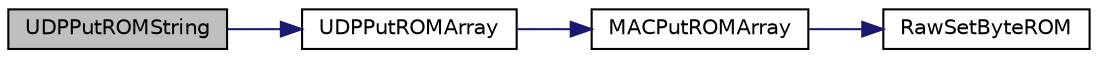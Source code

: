 digraph "UDPPutROMString"
{
  edge [fontname="Helvetica",fontsize="10",labelfontname="Helvetica",labelfontsize="10"];
  node [fontname="Helvetica",fontsize="10",shape=record];
  rankdir="LR";
  Node1 [label="UDPPutROMString",height=0.2,width=0.4,color="black", fillcolor="grey75", style="filled", fontcolor="black"];
  Node1 -> Node2 [color="midnightblue",fontsize="10",style="solid",fontname="Helvetica"];
  Node2 [label="UDPPutROMArray",height=0.2,width=0.4,color="black", fillcolor="white", style="filled",URL="$_u_d_p_8c.html#a3e45deb17e39a300bf04336d9223ab8b"];
  Node2 -> Node3 [color="midnightblue",fontsize="10",style="solid",fontname="Helvetica"];
  Node3 [label="MACPutROMArray",height=0.2,width=0.4,color="black", fillcolor="white", style="filled",URL="$_m_a_c_8h.html#aa820326baa2d0dbc487c32301b9ad436"];
  Node3 -> Node4 [color="midnightblue",fontsize="10",style="solid",fontname="Helvetica"];
  Node4 [label="RawSetByteROM",height=0.2,width=0.4,color="black", fillcolor="white", style="filled",URL="$_w_f_raw_8h.html#ae637669ad0062075a7f292f438c3ff72"];
}
